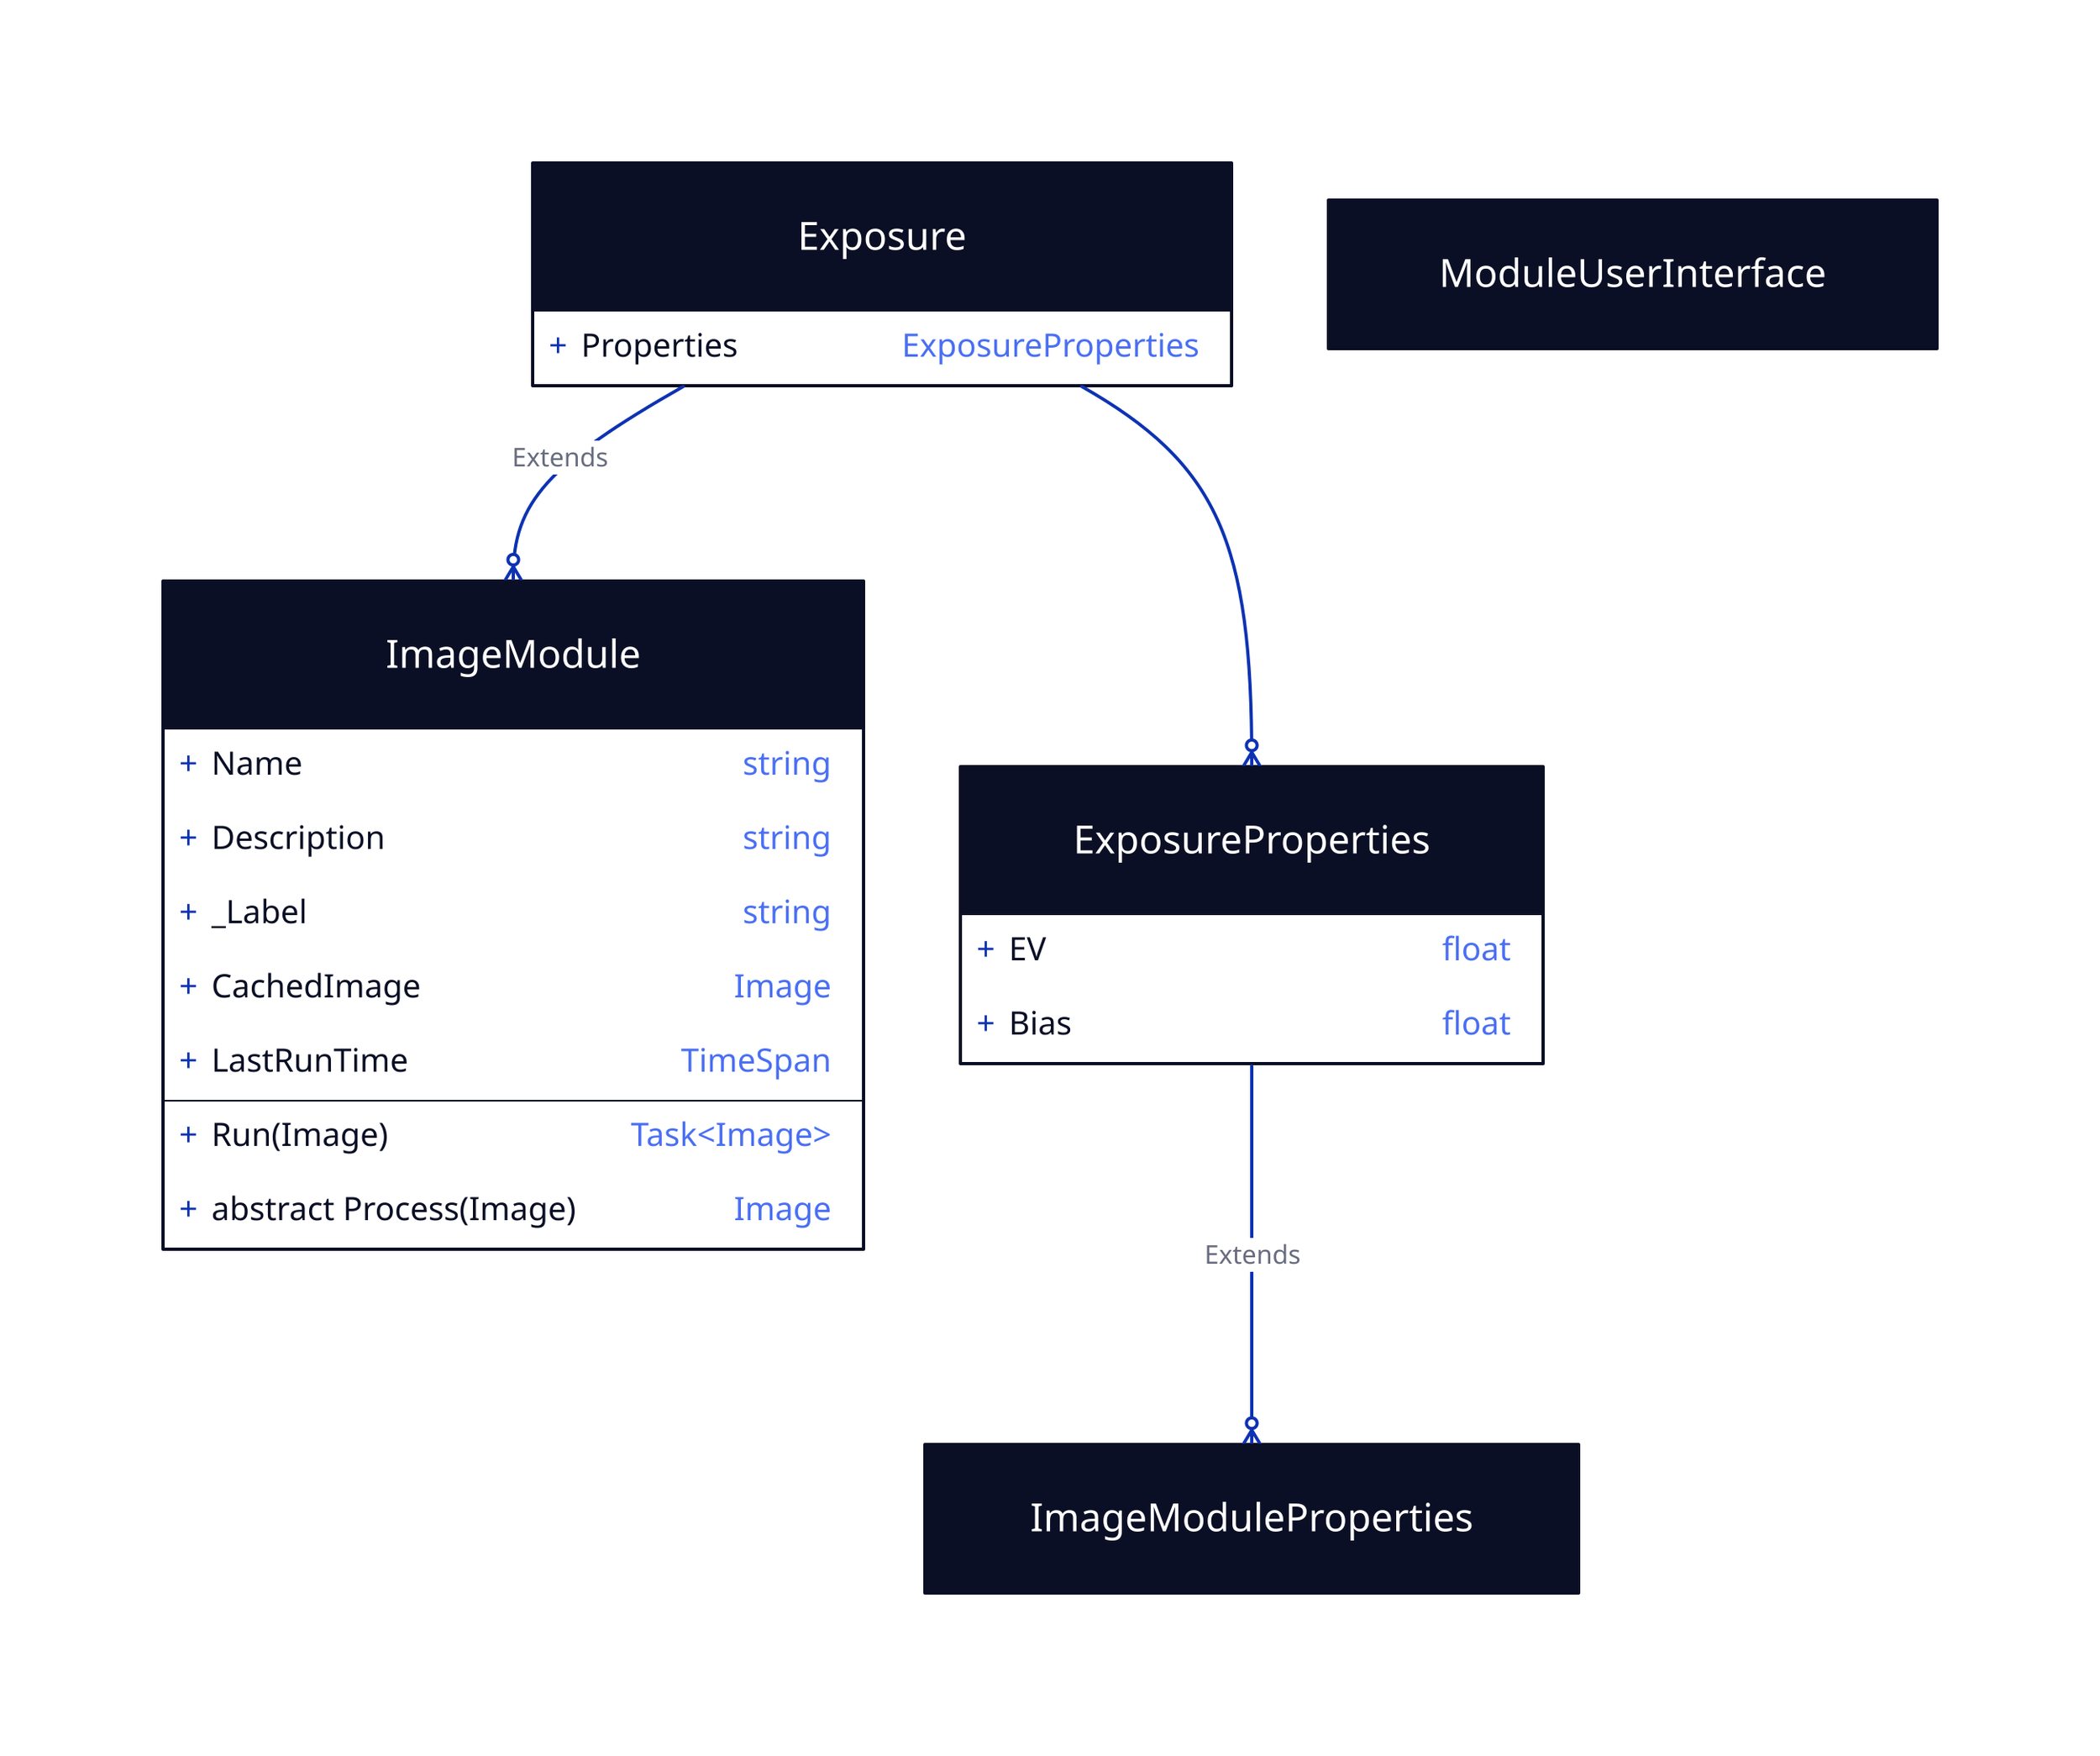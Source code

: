 ImageModule: {
  shape: class

  Name: string
  Description: string
  _Label: string
  CachedImage: Image
  LastRunTime: TimeSpan

  Run(Image): Task<Image>

  abstract Process(Image): Image
}

ImageModuleProperties: {
  shape: class
}

ExposureProperties: {
  shape: class

  EV : float
  Bias: float #Camera Bias
}

ExposureProperties -> ImageModuleProperties: Extends {
  target-arrowhead: {
    shape: cf-many
  }
}

Exposure: {
  shape: class
  Properties: ExposureProperties
}

Exposure -> ImageModule: Extends {
  target-arrowhead: {
    shape: cf-many
  }
}

Exposure.Properties -> ExposureProperties: {
  target-arrowhead: {
    shape: cf-many
  }
}


ModuleUserInterface {
    shape : class
    
}